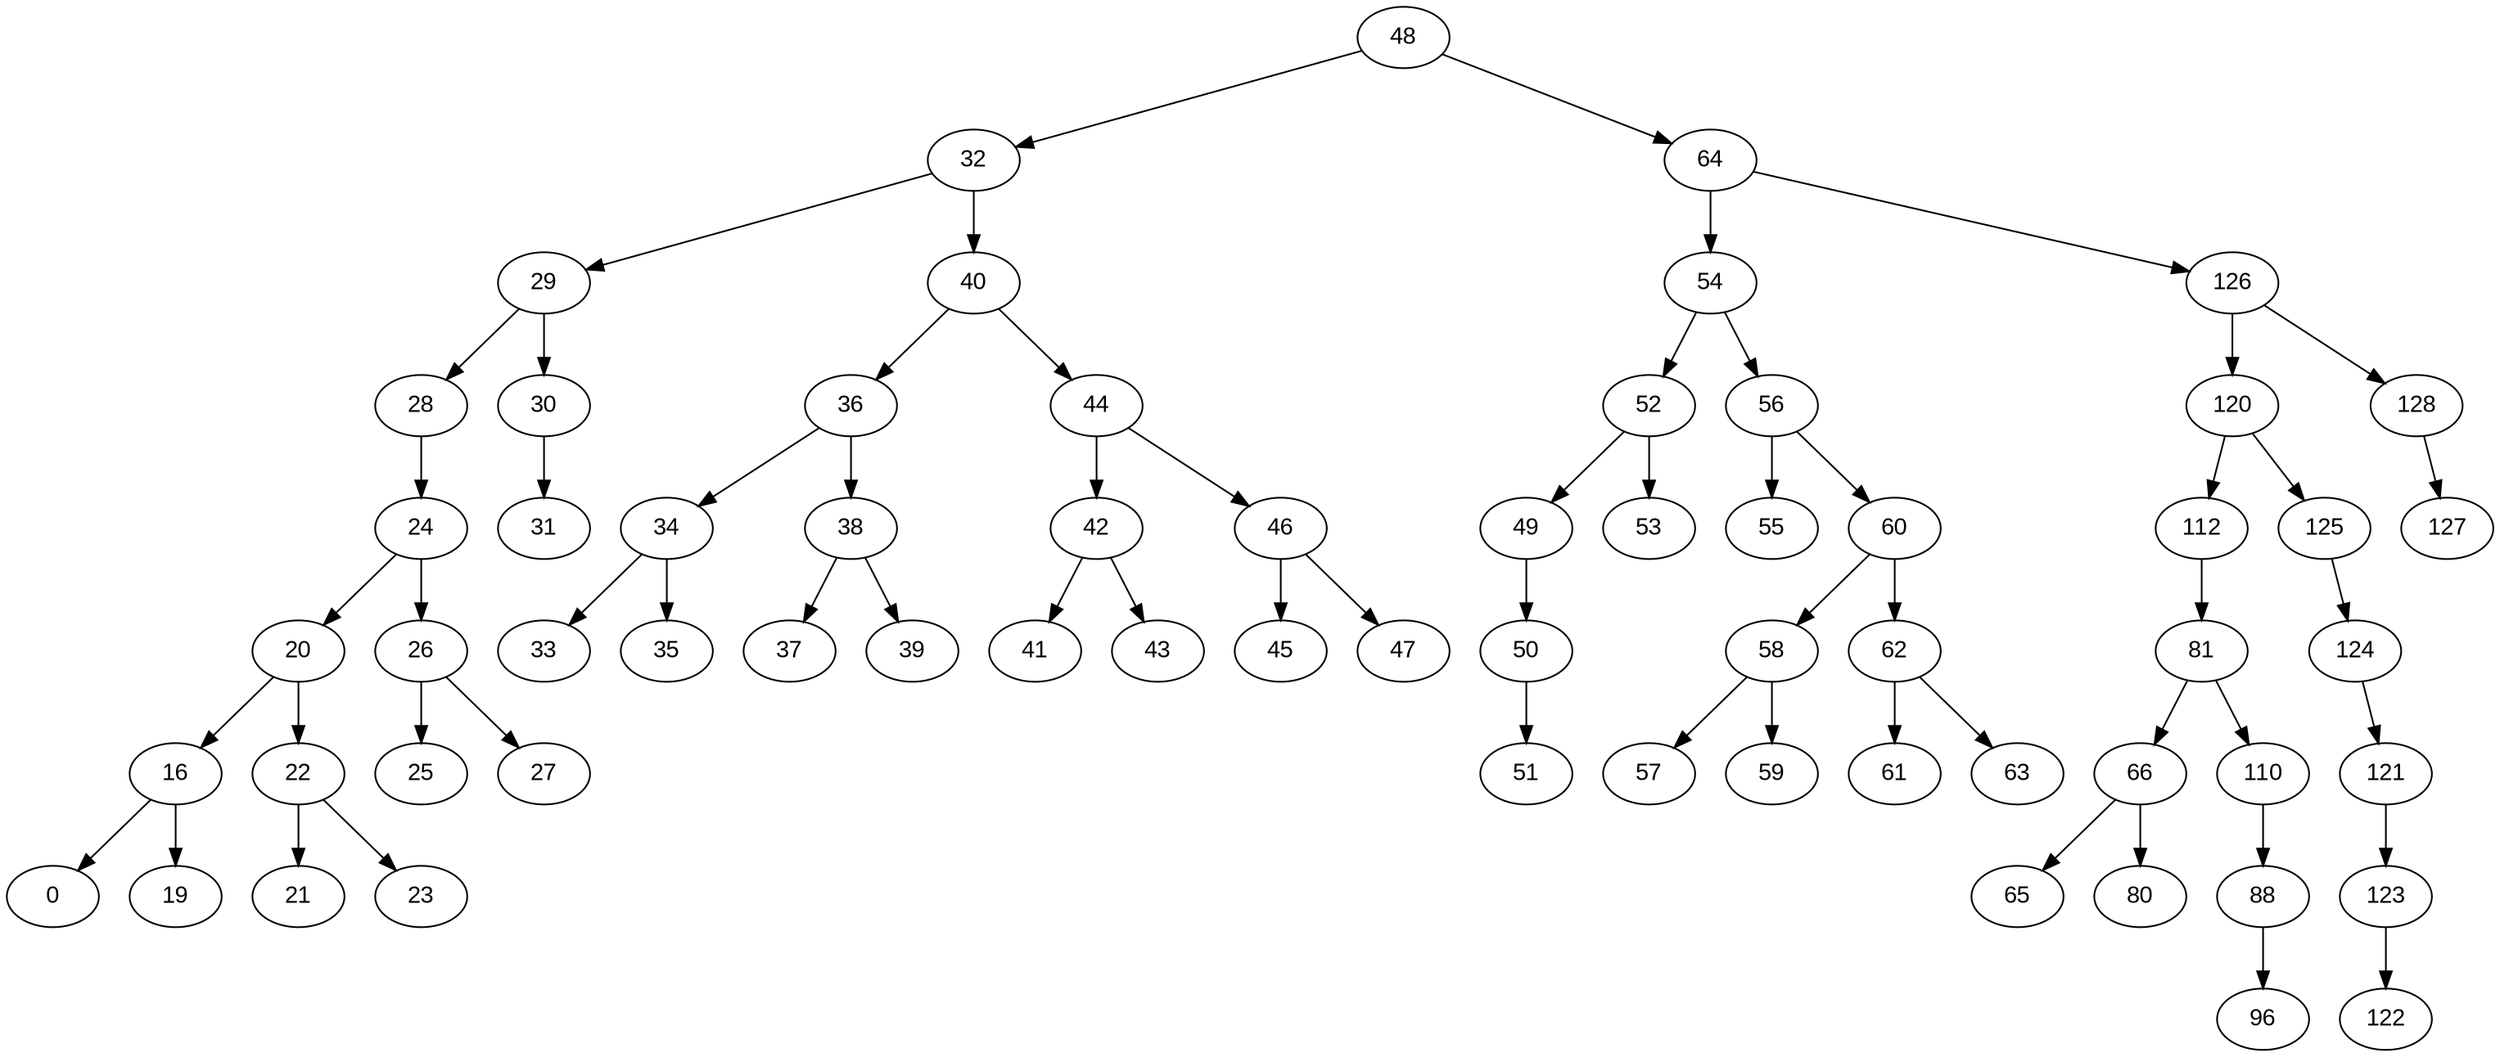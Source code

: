 digraph BST {
node [fontname="Arial"];
48 -> 32;
32 -> 29;
29 -> 28;
28 -> 24;
24 -> 20;
20 -> 16;
16 -> 0;
16 -> 19;
20 -> 22;
22 -> 21;
22 -> 23;
24 -> 26;
26 -> 25;
26 -> 27;
29 -> 30;
30 -> 31;
32 -> 40;
40 -> 36;
36 -> 34;
34 -> 33;
34 -> 35;
36 -> 38;
38 -> 37;
38 -> 39;
40 -> 44;
44 -> 42;
42 -> 41;
42 -> 43;
44 -> 46;
46 -> 45;
46 -> 47;
48 -> 64;
64 -> 54;
54 -> 52;
52 -> 49;
49 -> 50;
50 -> 51;
52 -> 53;
54 -> 56;
56 -> 55;
56 -> 60;
60 -> 58;
58 -> 57;
58 -> 59;
60 -> 62;
62 -> 61;
62 -> 63;
64 -> 126;
126 -> 120;
120 -> 112;
112 -> 81;
81 -> 66;
66 -> 65;
66 -> 80;
81 -> 110;
110 -> 88;
88 -> 96;
120 -> 125;
125 -> 124;
124 -> 121;
121 -> 123;
123 -> 122;
126 -> 128;
128 -> 127;
}